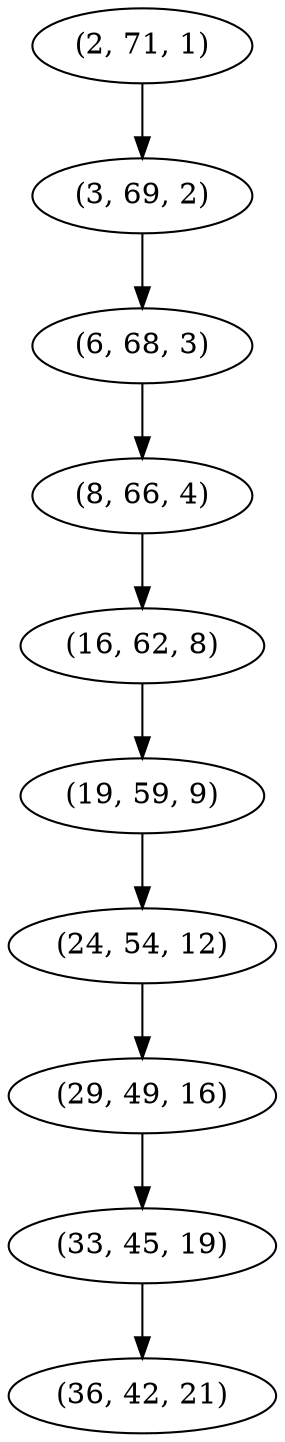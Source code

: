 digraph tree {
    "(2, 71, 1)";
    "(3, 69, 2)";
    "(6, 68, 3)";
    "(8, 66, 4)";
    "(16, 62, 8)";
    "(19, 59, 9)";
    "(24, 54, 12)";
    "(29, 49, 16)";
    "(33, 45, 19)";
    "(36, 42, 21)";
    "(2, 71, 1)" -> "(3, 69, 2)";
    "(3, 69, 2)" -> "(6, 68, 3)";
    "(6, 68, 3)" -> "(8, 66, 4)";
    "(8, 66, 4)" -> "(16, 62, 8)";
    "(16, 62, 8)" -> "(19, 59, 9)";
    "(19, 59, 9)" -> "(24, 54, 12)";
    "(24, 54, 12)" -> "(29, 49, 16)";
    "(29, 49, 16)" -> "(33, 45, 19)";
    "(33, 45, 19)" -> "(36, 42, 21)";
}
